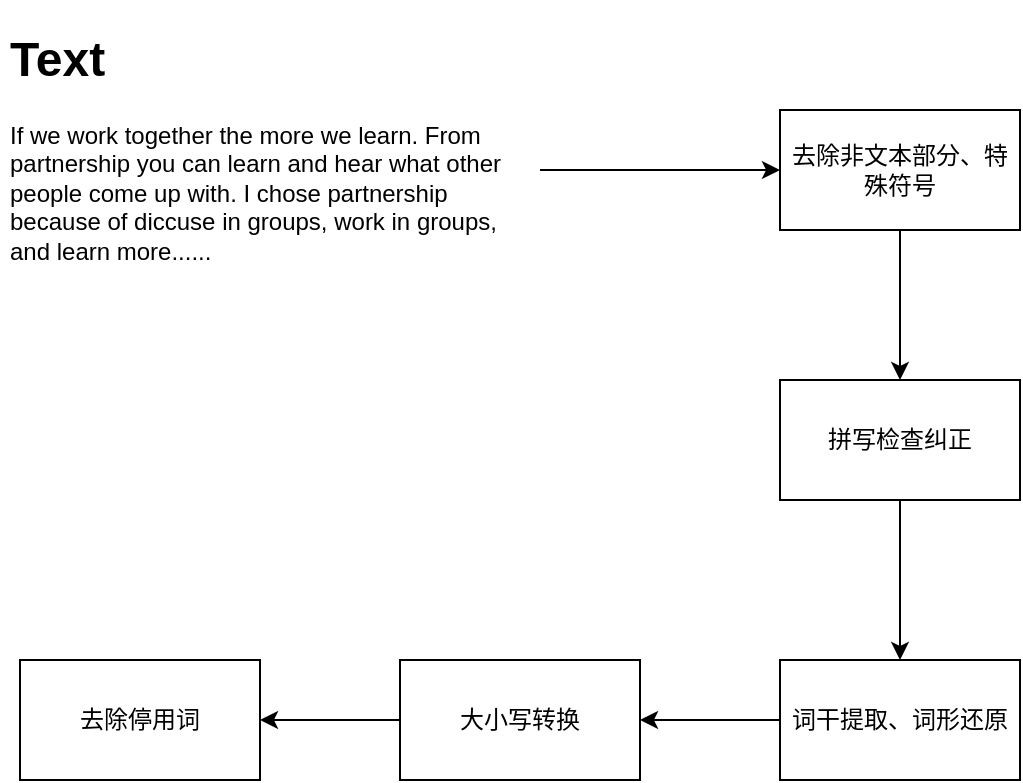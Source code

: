 <mxfile version="20.6.0" type="github">
  <diagram id="wmH0L8uoLDjGCNMEkPAV" name="第 1 页">
    <mxGraphModel dx="1022" dy="475" grid="1" gridSize="10" guides="1" tooltips="1" connect="1" arrows="1" fold="1" page="1" pageScale="1" pageWidth="827" pageHeight="1169" math="0" shadow="0">
      <root>
        <mxCell id="0" />
        <mxCell id="1" parent="0" />
        <mxCell id="pK5zrQj-hSUv2l5RpaT3-8" style="edgeStyle=orthogonalEdgeStyle;rounded=0;orthogonalLoop=1;jettySize=auto;html=1;entryX=0;entryY=0.5;entryDx=0;entryDy=0;" edge="1" parent="1" source="pK5zrQj-hSUv2l5RpaT3-1" target="pK5zrQj-hSUv2l5RpaT3-3">
          <mxGeometry relative="1" as="geometry" />
        </mxCell>
        <mxCell id="pK5zrQj-hSUv2l5RpaT3-1" value="&lt;h1&gt;Text&lt;/h1&gt;&lt;p&gt;If we work together the more we learn. From partnership you can learn and hear what other people come up with. I chose partnership because of diccuse in groups, work in groups, and learn more......&lt;/p&gt;&lt;p&gt;&lt;br&gt;&lt;/p&gt;&lt;p&gt;&lt;br&gt;&lt;/p&gt;" style="text;html=1;strokeColor=none;fillColor=none;spacing=5;spacingTop=-20;whiteSpace=wrap;overflow=hidden;rounded=0;" vertex="1" parent="1">
          <mxGeometry x="70" y="550" width="270" height="150" as="geometry" />
        </mxCell>
        <mxCell id="pK5zrQj-hSUv2l5RpaT3-9" style="edgeStyle=orthogonalEdgeStyle;rounded=0;orthogonalLoop=1;jettySize=auto;html=1;entryX=0.5;entryY=0;entryDx=0;entryDy=0;" edge="1" parent="1" source="pK5zrQj-hSUv2l5RpaT3-3" target="pK5zrQj-hSUv2l5RpaT3-5">
          <mxGeometry relative="1" as="geometry" />
        </mxCell>
        <mxCell id="pK5zrQj-hSUv2l5RpaT3-3" value="去除非文本部分、特殊符号" style="rounded=0;whiteSpace=wrap;html=1;" vertex="1" parent="1">
          <mxGeometry x="460" y="595" width="120" height="60" as="geometry" />
        </mxCell>
        <mxCell id="pK5zrQj-hSUv2l5RpaT3-13" style="edgeStyle=orthogonalEdgeStyle;rounded=0;orthogonalLoop=1;jettySize=auto;html=1;entryX=1;entryY=0.5;entryDx=0;entryDy=0;" edge="1" parent="1" source="pK5zrQj-hSUv2l5RpaT3-4" target="pK5zrQj-hSUv2l5RpaT3-7">
          <mxGeometry relative="1" as="geometry" />
        </mxCell>
        <mxCell id="pK5zrQj-hSUv2l5RpaT3-4" value="大小写转换" style="rounded=0;whiteSpace=wrap;html=1;" vertex="1" parent="1">
          <mxGeometry x="270" y="870" width="120" height="60" as="geometry" />
        </mxCell>
        <mxCell id="pK5zrQj-hSUv2l5RpaT3-10" style="edgeStyle=orthogonalEdgeStyle;rounded=0;orthogonalLoop=1;jettySize=auto;html=1;entryX=0.5;entryY=0;entryDx=0;entryDy=0;" edge="1" parent="1" source="pK5zrQj-hSUv2l5RpaT3-5" target="pK5zrQj-hSUv2l5RpaT3-6">
          <mxGeometry relative="1" as="geometry" />
        </mxCell>
        <mxCell id="pK5zrQj-hSUv2l5RpaT3-5" value="拼写检查纠正" style="rounded=0;whiteSpace=wrap;html=1;" vertex="1" parent="1">
          <mxGeometry x="460" y="730" width="120" height="60" as="geometry" />
        </mxCell>
        <mxCell id="pK5zrQj-hSUv2l5RpaT3-11" style="edgeStyle=orthogonalEdgeStyle;rounded=0;orthogonalLoop=1;jettySize=auto;html=1;entryX=1;entryY=0.5;entryDx=0;entryDy=0;" edge="1" parent="1" source="pK5zrQj-hSUv2l5RpaT3-6" target="pK5zrQj-hSUv2l5RpaT3-4">
          <mxGeometry relative="1" as="geometry" />
        </mxCell>
        <mxCell id="pK5zrQj-hSUv2l5RpaT3-6" value="词干提取、词形还原" style="rounded=0;whiteSpace=wrap;html=1;" vertex="1" parent="1">
          <mxGeometry x="460" y="870" width="120" height="60" as="geometry" />
        </mxCell>
        <mxCell id="pK5zrQj-hSUv2l5RpaT3-7" value="去除停用词" style="rounded=0;whiteSpace=wrap;html=1;" vertex="1" parent="1">
          <mxGeometry x="80" y="870" width="120" height="60" as="geometry" />
        </mxCell>
      </root>
    </mxGraphModel>
  </diagram>
</mxfile>
